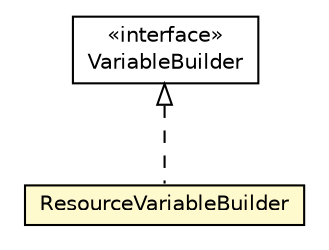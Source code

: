#!/usr/local/bin/dot
#
# Class diagram 
# Generated by UMLGraph version 5.1 (http://www.umlgraph.org/)
#

digraph G {
	edge [fontname="Helvetica",fontsize=10,labelfontname="Helvetica",labelfontsize=10];
	node [fontname="Helvetica",fontsize=10,shape=plaintext];
	nodesep=0.25;
	ranksep=0.5;
	// org.androidtransfuse.gen.variableBuilder.ResourceVariableBuilder
	c126334 [label=<<table title="org.androidtransfuse.gen.variableBuilder.ResourceVariableBuilder" border="0" cellborder="1" cellspacing="0" cellpadding="2" port="p" bgcolor="lemonChiffon" href="./ResourceVariableBuilder.html">
		<tr><td><table border="0" cellspacing="0" cellpadding="1">
<tr><td align="center" balign="center"> ResourceVariableBuilder </td></tr>
		</table></td></tr>
		</table>>, fontname="Helvetica", fontcolor="black", fontsize=10.0];
	// org.androidtransfuse.gen.variableBuilder.VariableBuilder
	c126335 [label=<<table title="org.androidtransfuse.gen.variableBuilder.VariableBuilder" border="0" cellborder="1" cellspacing="0" cellpadding="2" port="p" href="./VariableBuilder.html">
		<tr><td><table border="0" cellspacing="0" cellpadding="1">
<tr><td align="center" balign="center"> &#171;interface&#187; </td></tr>
<tr><td align="center" balign="center"> VariableBuilder </td></tr>
		</table></td></tr>
		</table>>, fontname="Helvetica", fontcolor="black", fontsize=10.0];
	//org.androidtransfuse.gen.variableBuilder.ResourceVariableBuilder implements org.androidtransfuse.gen.variableBuilder.VariableBuilder
	c126335:p -> c126334:p [dir=back,arrowtail=empty,style=dashed];
}

